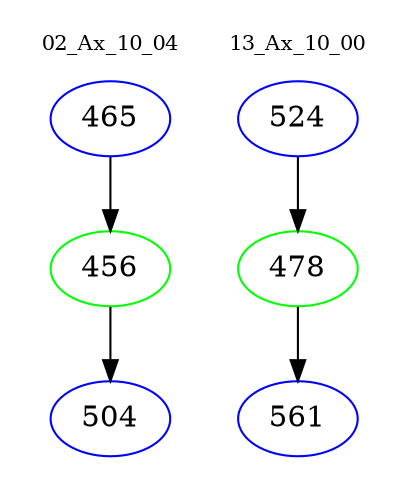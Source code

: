 digraph{
subgraph cluster_0 {
color = white
label = "02_Ax_10_04";
fontsize=10;
T0_465 [label="465", color="blue"]
T0_465 -> T0_456 [color="black"]
T0_456 [label="456", color="green"]
T0_456 -> T0_504 [color="black"]
T0_504 [label="504", color="blue"]
}
subgraph cluster_1 {
color = white
label = "13_Ax_10_00";
fontsize=10;
T1_524 [label="524", color="blue"]
T1_524 -> T1_478 [color="black"]
T1_478 [label="478", color="green"]
T1_478 -> T1_561 [color="black"]
T1_561 [label="561", color="blue"]
}
}
